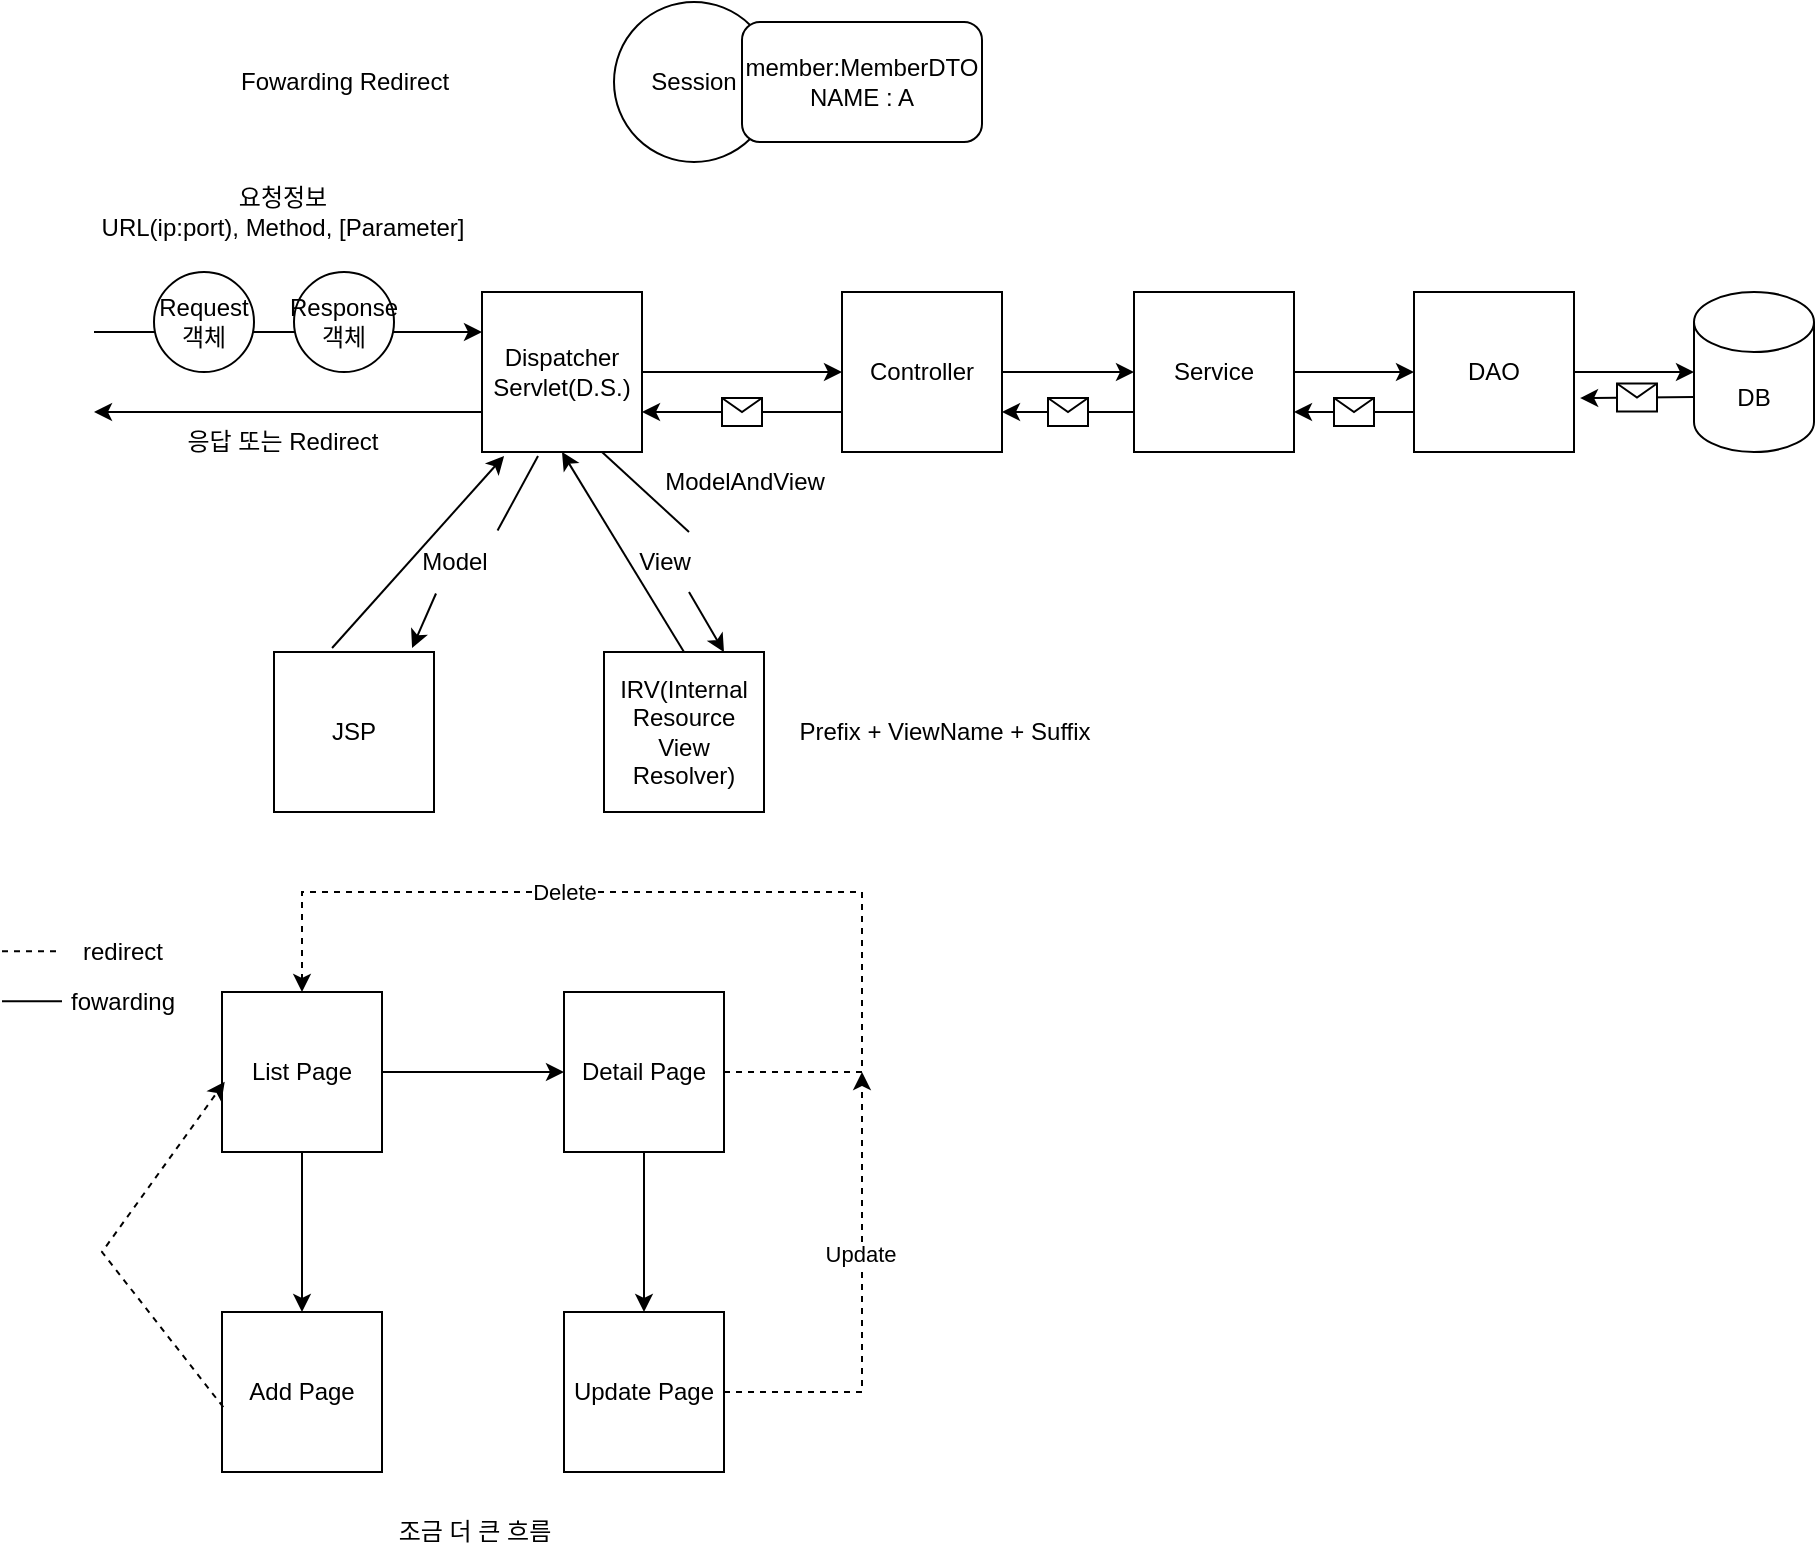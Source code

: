 <mxfile version="20.8.20" type="github" pages="4">
  <diagram name="Flow" id="SFtcmK7Nqqrt-ngyzojN">
    <mxGraphModel dx="704" dy="571" grid="1" gridSize="10" guides="1" tooltips="1" connect="1" arrows="1" fold="1" page="1" pageScale="1" pageWidth="1169" pageHeight="827" math="0" shadow="0">
      <root>
        <mxCell id="0" />
        <mxCell id="1" parent="0" />
        <mxCell id="UZKCKIMM1cQln6kZ_rzy-1" value="DB" style="shape=cylinder3;whiteSpace=wrap;html=1;boundedLbl=1;backgroundOutline=1;size=15;" parent="1" vertex="1">
          <mxGeometry x="876" y="170" width="60" height="80" as="geometry" />
        </mxCell>
        <mxCell id="UZKCKIMM1cQln6kZ_rzy-2" value="DAO" style="whiteSpace=wrap;html=1;aspect=fixed;" parent="1" vertex="1">
          <mxGeometry x="736" y="170" width="80" height="80" as="geometry" />
        </mxCell>
        <mxCell id="UZKCKIMM1cQln6kZ_rzy-3" value="Service" style="whiteSpace=wrap;html=1;aspect=fixed;" parent="1" vertex="1">
          <mxGeometry x="596" y="170" width="80" height="80" as="geometry" />
        </mxCell>
        <mxCell id="UZKCKIMM1cQln6kZ_rzy-4" value="JSP" style="whiteSpace=wrap;html=1;aspect=fixed;" parent="1" vertex="1">
          <mxGeometry x="166" y="350" width="80" height="80" as="geometry" />
        </mxCell>
        <mxCell id="UZKCKIMM1cQln6kZ_rzy-5" value="Dispatcher Servlet(D.S.)" style="whiteSpace=wrap;html=1;aspect=fixed;" parent="1" vertex="1">
          <mxGeometry x="270" y="170" width="80" height="80" as="geometry" />
        </mxCell>
        <mxCell id="UZKCKIMM1cQln6kZ_rzy-6" value="IRV(Internal Resource View Resolver)" style="whiteSpace=wrap;html=1;aspect=fixed;" parent="1" vertex="1">
          <mxGeometry x="331" y="350" width="80" height="80" as="geometry" />
        </mxCell>
        <mxCell id="UZKCKIMM1cQln6kZ_rzy-7" value="" style="endArrow=classic;html=1;rounded=0;startArrow=none;" parent="1" source="UZKCKIMM1cQln6kZ_rzy-10" edge="1">
          <mxGeometry width="50" height="50" relative="1" as="geometry">
            <mxPoint x="476" y="260" as="sourcePoint" />
            <mxPoint x="516" y="210" as="targetPoint" />
          </mxGeometry>
        </mxCell>
        <mxCell id="UZKCKIMM1cQln6kZ_rzy-8" value="" style="endArrow=classic;html=1;rounded=0;exitX=0;exitY=0;exitDx=0;exitDy=52.5;exitPerimeter=0;entryX=1.038;entryY=0.663;entryDx=0;entryDy=0;entryPerimeter=0;" parent="1" source="UZKCKIMM1cQln6kZ_rzy-1" target="UZKCKIMM1cQln6kZ_rzy-2" edge="1">
          <mxGeometry relative="1" as="geometry">
            <mxPoint x="696" y="360" as="sourcePoint" />
            <mxPoint x="796" y="360" as="targetPoint" />
          </mxGeometry>
        </mxCell>
        <mxCell id="UZKCKIMM1cQln6kZ_rzy-9" value="" style="shape=message;html=1;outlineConnect=0;" parent="UZKCKIMM1cQln6kZ_rzy-8" vertex="1">
          <mxGeometry width="20" height="14" relative="1" as="geometry">
            <mxPoint x="-10" y="-7" as="offset" />
          </mxGeometry>
        </mxCell>
        <mxCell id="UZKCKIMM1cQln6kZ_rzy-10" value="Controller" style="whiteSpace=wrap;html=1;aspect=fixed;" parent="1" vertex="1">
          <mxGeometry x="450" y="170" width="80" height="80" as="geometry" />
        </mxCell>
        <mxCell id="UZKCKIMM1cQln6kZ_rzy-11" value="" style="endArrow=classic;html=1;rounded=0;entryX=0;entryY=0.5;entryDx=0;entryDy=0;" parent="1" source="UZKCKIMM1cQln6kZ_rzy-5" target="UZKCKIMM1cQln6kZ_rzy-10" edge="1">
          <mxGeometry width="50" height="50" relative="1" as="geometry">
            <mxPoint x="396" y="260" as="sourcePoint" />
            <mxPoint x="446" y="210" as="targetPoint" />
          </mxGeometry>
        </mxCell>
        <mxCell id="UZKCKIMM1cQln6kZ_rzy-12" value="" style="endArrow=classic;html=1;rounded=0;entryX=0;entryY=0.5;entryDx=0;entryDy=0;" parent="1" source="UZKCKIMM1cQln6kZ_rzy-10" target="UZKCKIMM1cQln6kZ_rzy-3" edge="1">
          <mxGeometry width="50" height="50" relative="1" as="geometry">
            <mxPoint x="530" y="260" as="sourcePoint" />
            <mxPoint x="596" y="210" as="targetPoint" />
          </mxGeometry>
        </mxCell>
        <mxCell id="UZKCKIMM1cQln6kZ_rzy-13" value="" style="endArrow=classic;html=1;rounded=0;entryX=0;entryY=0.5;entryDx=0;entryDy=0;" parent="1" source="UZKCKIMM1cQln6kZ_rzy-3" target="UZKCKIMM1cQln6kZ_rzy-2" edge="1">
          <mxGeometry width="50" height="50" relative="1" as="geometry">
            <mxPoint x="676" y="260" as="sourcePoint" />
            <mxPoint x="736" y="210" as="targetPoint" />
          </mxGeometry>
        </mxCell>
        <mxCell id="UZKCKIMM1cQln6kZ_rzy-14" value="" style="endArrow=classic;html=1;rounded=0;entryX=0;entryY=0.5;entryDx=0;entryDy=0;entryPerimeter=0;" parent="1" source="UZKCKIMM1cQln6kZ_rzy-2" target="UZKCKIMM1cQln6kZ_rzy-1" edge="1">
          <mxGeometry width="50" height="50" relative="1" as="geometry">
            <mxPoint x="816" y="260" as="sourcePoint" />
            <mxPoint x="886.711" y="210" as="targetPoint" />
          </mxGeometry>
        </mxCell>
        <mxCell id="UZKCKIMM1cQln6kZ_rzy-15" value="" style="endArrow=classic;html=1;rounded=0;exitX=0;exitY=0.75;exitDx=0;exitDy=0;entryX=1;entryY=0.75;entryDx=0;entryDy=0;" parent="1" source="UZKCKIMM1cQln6kZ_rzy-2" target="UZKCKIMM1cQln6kZ_rzy-3" edge="1">
          <mxGeometry relative="1" as="geometry">
            <mxPoint x="686" y="310" as="sourcePoint" />
            <mxPoint x="786" y="310" as="targetPoint" />
          </mxGeometry>
        </mxCell>
        <mxCell id="UZKCKIMM1cQln6kZ_rzy-16" value="" style="shape=message;html=1;outlineConnect=0;" parent="UZKCKIMM1cQln6kZ_rzy-15" vertex="1">
          <mxGeometry width="20" height="14" relative="1" as="geometry">
            <mxPoint x="-10" y="-7" as="offset" />
          </mxGeometry>
        </mxCell>
        <mxCell id="UZKCKIMM1cQln6kZ_rzy-17" value="" style="endArrow=classic;html=1;rounded=0;exitX=0;exitY=0.75;exitDx=0;exitDy=0;entryX=1;entryY=0.75;entryDx=0;entryDy=0;" parent="1" source="UZKCKIMM1cQln6kZ_rzy-3" target="UZKCKIMM1cQln6kZ_rzy-10" edge="1">
          <mxGeometry relative="1" as="geometry">
            <mxPoint x="686" y="310" as="sourcePoint" />
            <mxPoint x="786" y="310" as="targetPoint" />
          </mxGeometry>
        </mxCell>
        <mxCell id="UZKCKIMM1cQln6kZ_rzy-18" value="" style="shape=message;html=1;outlineConnect=0;" parent="UZKCKIMM1cQln6kZ_rzy-17" vertex="1">
          <mxGeometry width="20" height="14" relative="1" as="geometry">
            <mxPoint x="-10" y="-7" as="offset" />
          </mxGeometry>
        </mxCell>
        <mxCell id="UZKCKIMM1cQln6kZ_rzy-19" value="" style="endArrow=classic;html=1;rounded=0;exitX=0;exitY=0.75;exitDx=0;exitDy=0;entryX=1;entryY=0.75;entryDx=0;entryDy=0;" parent="1" source="UZKCKIMM1cQln6kZ_rzy-10" target="UZKCKIMM1cQln6kZ_rzy-5" edge="1">
          <mxGeometry relative="1" as="geometry">
            <mxPoint x="686" y="310" as="sourcePoint" />
            <mxPoint x="786" y="310" as="targetPoint" />
          </mxGeometry>
        </mxCell>
        <mxCell id="UZKCKIMM1cQln6kZ_rzy-20" value="" style="shape=message;html=1;outlineConnect=0;" parent="UZKCKIMM1cQln6kZ_rzy-19" vertex="1">
          <mxGeometry width="20" height="14" relative="1" as="geometry">
            <mxPoint x="-10" y="-7" as="offset" />
          </mxGeometry>
        </mxCell>
        <mxCell id="UZKCKIMM1cQln6kZ_rzy-21" value="ModelAndView" style="text;html=1;align=center;verticalAlign=middle;resizable=0;points=[];autosize=1;strokeColor=none;fillColor=none;" parent="1" vertex="1">
          <mxGeometry x="351" y="250" width="100" height="30" as="geometry" />
        </mxCell>
        <mxCell id="UZKCKIMM1cQln6kZ_rzy-22" value="" style="endArrow=classic;html=1;rounded=0;exitX=0.75;exitY=1;exitDx=0;exitDy=0;entryX=0.75;entryY=0;entryDx=0;entryDy=0;startArrow=none;" parent="1" source="UZKCKIMM1cQln6kZ_rzy-27" target="UZKCKIMM1cQln6kZ_rzy-6" edge="1">
          <mxGeometry width="50" height="50" relative="1" as="geometry">
            <mxPoint x="716" y="340" as="sourcePoint" />
            <mxPoint x="386" y="350" as="targetPoint" />
          </mxGeometry>
        </mxCell>
        <mxCell id="UZKCKIMM1cQln6kZ_rzy-23" value="Prefix + ViewName + Suffix" style="text;html=1;align=center;verticalAlign=middle;resizable=0;points=[];autosize=1;strokeColor=none;fillColor=none;" parent="1" vertex="1">
          <mxGeometry x="416" y="375" width="170" height="30" as="geometry" />
        </mxCell>
        <mxCell id="UZKCKIMM1cQln6kZ_rzy-24" value="" style="endArrow=classic;html=1;rounded=0;exitX=0.5;exitY=0;exitDx=0;exitDy=0;exitPerimeter=0;entryX=0.5;entryY=1;entryDx=0;entryDy=0;" parent="1" source="UZKCKIMM1cQln6kZ_rzy-6" target="UZKCKIMM1cQln6kZ_rzy-5" edge="1">
          <mxGeometry width="50" height="50" relative="1" as="geometry">
            <mxPoint x="716" y="340" as="sourcePoint" />
            <mxPoint x="766" y="290" as="targetPoint" />
          </mxGeometry>
        </mxCell>
        <mxCell id="UZKCKIMM1cQln6kZ_rzy-25" value="" style="endArrow=classic;html=1;rounded=0;exitX=0.35;exitY=1.025;exitDx=0;exitDy=0;entryX=0.863;entryY=-0.025;entryDx=0;entryDy=0;exitPerimeter=0;entryPerimeter=0;startArrow=none;" parent="1" source="UZKCKIMM1cQln6kZ_rzy-29" target="UZKCKIMM1cQln6kZ_rzy-4" edge="1">
          <mxGeometry width="50" height="50" relative="1" as="geometry">
            <mxPoint x="716" y="340" as="sourcePoint" />
            <mxPoint x="766" y="290" as="targetPoint" />
          </mxGeometry>
        </mxCell>
        <mxCell id="UZKCKIMM1cQln6kZ_rzy-26" value="" style="endArrow=none;html=1;rounded=0;exitX=0.75;exitY=1;exitDx=0;exitDy=0;entryX=0.75;entryY=0;entryDx=0;entryDy=0;" parent="1" source="UZKCKIMM1cQln6kZ_rzy-5" target="UZKCKIMM1cQln6kZ_rzy-27" edge="1">
          <mxGeometry width="50" height="50" relative="1" as="geometry">
            <mxPoint x="330" y="250" as="sourcePoint" />
            <mxPoint x="391" y="350" as="targetPoint" />
          </mxGeometry>
        </mxCell>
        <mxCell id="UZKCKIMM1cQln6kZ_rzy-27" value="View" style="text;html=1;align=center;verticalAlign=middle;resizable=0;points=[];autosize=1;strokeColor=none;fillColor=none;" parent="1" vertex="1">
          <mxGeometry x="336" y="290" width="50" height="30" as="geometry" />
        </mxCell>
        <mxCell id="UZKCKIMM1cQln6kZ_rzy-28" value="" style="endArrow=none;html=1;rounded=0;exitX=0.35;exitY=1.025;exitDx=0;exitDy=0;entryX=0.863;entryY=-0.025;entryDx=0;entryDy=0;exitPerimeter=0;entryPerimeter=0;" parent="1" source="UZKCKIMM1cQln6kZ_rzy-5" target="UZKCKIMM1cQln6kZ_rzy-29" edge="1">
          <mxGeometry width="50" height="50" relative="1" as="geometry">
            <mxPoint x="298" y="252" as="sourcePoint" />
            <mxPoint x="235.04" y="348" as="targetPoint" />
          </mxGeometry>
        </mxCell>
        <mxCell id="UZKCKIMM1cQln6kZ_rzy-29" value="Model" style="text;html=1;align=center;verticalAlign=middle;resizable=0;points=[];autosize=1;strokeColor=none;fillColor=none;" parent="1" vertex="1">
          <mxGeometry x="226" y="290" width="60" height="30" as="geometry" />
        </mxCell>
        <mxCell id="UZKCKIMM1cQln6kZ_rzy-30" value="" style="endArrow=classic;html=1;rounded=0;exitX=0.363;exitY=-0.025;exitDx=0;exitDy=0;exitPerimeter=0;entryX=0.138;entryY=1.025;entryDx=0;entryDy=0;entryPerimeter=0;" parent="1" source="UZKCKIMM1cQln6kZ_rzy-4" target="UZKCKIMM1cQln6kZ_rzy-5" edge="1">
          <mxGeometry width="50" height="50" relative="1" as="geometry">
            <mxPoint x="176" y="320" as="sourcePoint" />
            <mxPoint x="226" y="270" as="targetPoint" />
          </mxGeometry>
        </mxCell>
        <mxCell id="UZKCKIMM1cQln6kZ_rzy-31" value="" style="endArrow=classic;html=1;rounded=0;exitX=0;exitY=0.75;exitDx=0;exitDy=0;" parent="1" source="UZKCKIMM1cQln6kZ_rzy-5" edge="1">
          <mxGeometry width="50" height="50" relative="1" as="geometry">
            <mxPoint x="716" y="340" as="sourcePoint" />
            <mxPoint x="76" y="230" as="targetPoint" />
          </mxGeometry>
        </mxCell>
        <mxCell id="UZKCKIMM1cQln6kZ_rzy-32" value="" style="endArrow=classic;html=1;rounded=0;entryX=0;entryY=0.25;entryDx=0;entryDy=0;" parent="1" target="UZKCKIMM1cQln6kZ_rzy-5" edge="1">
          <mxGeometry width="50" height="50" relative="1" as="geometry">
            <mxPoint x="76" y="190" as="sourcePoint" />
            <mxPoint x="676" y="250" as="targetPoint" />
          </mxGeometry>
        </mxCell>
        <mxCell id="UZKCKIMM1cQln6kZ_rzy-33" value="요청정보&lt;br&gt;URL(ip:port), Method, [Parameter]" style="text;html=1;align=center;verticalAlign=middle;resizable=0;points=[];autosize=1;strokeColor=none;fillColor=none;" parent="1" vertex="1">
          <mxGeometry x="70" y="110" width="200" height="40" as="geometry" />
        </mxCell>
        <mxCell id="UZKCKIMM1cQln6kZ_rzy-34" value="Request&lt;br&gt;객체" style="ellipse;whiteSpace=wrap;html=1;aspect=fixed;" parent="1" vertex="1">
          <mxGeometry x="106" y="160" width="50" height="50" as="geometry" />
        </mxCell>
        <mxCell id="UZKCKIMM1cQln6kZ_rzy-35" value="Response&lt;br&gt;객체" style="ellipse;whiteSpace=wrap;html=1;aspect=fixed;" parent="1" vertex="1">
          <mxGeometry x="176" y="160" width="50" height="50" as="geometry" />
        </mxCell>
        <mxCell id="UZKCKIMM1cQln6kZ_rzy-36" value="Fowarding Redirect" style="text;html=1;align=center;verticalAlign=middle;resizable=0;points=[];autosize=1;strokeColor=none;fillColor=none;" parent="1" vertex="1">
          <mxGeometry x="136" y="50" width="130" height="30" as="geometry" />
        </mxCell>
        <mxCell id="UZKCKIMM1cQln6kZ_rzy-37" value="응답 또는 Redirect" style="text;html=1;align=center;verticalAlign=middle;resizable=0;points=[];autosize=1;strokeColor=none;fillColor=none;" parent="1" vertex="1">
          <mxGeometry x="110" y="230" width="120" height="30" as="geometry" />
        </mxCell>
        <mxCell id="UZKCKIMM1cQln6kZ_rzy-38" value="" style="edgeStyle=orthogonalEdgeStyle;rounded=0;orthogonalLoop=1;jettySize=auto;html=1;" parent="1" source="UZKCKIMM1cQln6kZ_rzy-40" target="UZKCKIMM1cQln6kZ_rzy-42" edge="1">
          <mxGeometry relative="1" as="geometry" />
        </mxCell>
        <mxCell id="UZKCKIMM1cQln6kZ_rzy-39" value="" style="edgeStyle=orthogonalEdgeStyle;rounded=0;orthogonalLoop=1;jettySize=auto;html=1;" parent="1" source="UZKCKIMM1cQln6kZ_rzy-40" target="UZKCKIMM1cQln6kZ_rzy-43" edge="1">
          <mxGeometry relative="1" as="geometry" />
        </mxCell>
        <mxCell id="UZKCKIMM1cQln6kZ_rzy-40" value="List Page" style="whiteSpace=wrap;html=1;aspect=fixed;" parent="1" vertex="1">
          <mxGeometry x="140" y="520" width="80" height="80" as="geometry" />
        </mxCell>
        <mxCell id="UZKCKIMM1cQln6kZ_rzy-41" value="" style="edgeStyle=orthogonalEdgeStyle;rounded=0;orthogonalLoop=1;jettySize=auto;html=1;" parent="1" source="UZKCKIMM1cQln6kZ_rzy-42" target="UZKCKIMM1cQln6kZ_rzy-47" edge="1">
          <mxGeometry relative="1" as="geometry" />
        </mxCell>
        <mxCell id="UZKCKIMM1cQln6kZ_rzy-42" value="Detail Page" style="whiteSpace=wrap;html=1;aspect=fixed;" parent="1" vertex="1">
          <mxGeometry x="311" y="520" width="80" height="80" as="geometry" />
        </mxCell>
        <mxCell id="UZKCKIMM1cQln6kZ_rzy-43" value="Add Page" style="whiteSpace=wrap;html=1;aspect=fixed;" parent="1" vertex="1">
          <mxGeometry x="140" y="680" width="80" height="80" as="geometry" />
        </mxCell>
        <mxCell id="UZKCKIMM1cQln6kZ_rzy-44" value="" style="endArrow=classic;html=1;rounded=0;exitX=0.008;exitY=0.595;exitDx=0;exitDy=0;exitPerimeter=0;entryX=0.017;entryY=0.561;entryDx=0;entryDy=0;entryPerimeter=0;dashed=1;" parent="1" source="UZKCKIMM1cQln6kZ_rzy-43" target="UZKCKIMM1cQln6kZ_rzy-40" edge="1">
          <mxGeometry width="50" height="50" relative="1" as="geometry">
            <mxPoint x="140" y="720" as="sourcePoint" />
            <mxPoint x="190" y="670" as="targetPoint" />
            <Array as="points">
              <mxPoint x="80" y="650" />
            </Array>
          </mxGeometry>
        </mxCell>
        <mxCell id="UZKCKIMM1cQln6kZ_rzy-45" value="" style="endArrow=classic;html=1;rounded=0;dashed=1;exitX=1;exitY=0.5;exitDx=0;exitDy=0;entryX=0.5;entryY=0;entryDx=0;entryDy=0;" parent="1" source="UZKCKIMM1cQln6kZ_rzy-42" target="UZKCKIMM1cQln6kZ_rzy-40" edge="1">
          <mxGeometry width="50" height="50" relative="1" as="geometry">
            <mxPoint x="391" y="560" as="sourcePoint" />
            <mxPoint x="441" y="510" as="targetPoint" />
            <Array as="points">
              <mxPoint x="460" y="560" />
              <mxPoint x="460" y="470" />
              <mxPoint x="180" y="470" />
            </Array>
          </mxGeometry>
        </mxCell>
        <mxCell id="UZKCKIMM1cQln6kZ_rzy-46" value="Delete" style="edgeLabel;html=1;align=center;verticalAlign=middle;resizable=0;points=[];" parent="UZKCKIMM1cQln6kZ_rzy-45" vertex="1" connectable="0">
          <mxGeometry x="0.325" relative="1" as="geometry">
            <mxPoint x="16" as="offset" />
          </mxGeometry>
        </mxCell>
        <mxCell id="UZKCKIMM1cQln6kZ_rzy-47" value="Update Page" style="whiteSpace=wrap;html=1;aspect=fixed;" parent="1" vertex="1">
          <mxGeometry x="311" y="680" width="80" height="80" as="geometry" />
        </mxCell>
        <mxCell id="UZKCKIMM1cQln6kZ_rzy-48" value="" style="endArrow=none;html=1;rounded=0;dashed=1;" parent="1" edge="1">
          <mxGeometry width="50" height="50" relative="1" as="geometry">
            <mxPoint x="30" y="499.66" as="sourcePoint" />
            <mxPoint x="60" y="499.66" as="targetPoint" />
          </mxGeometry>
        </mxCell>
        <mxCell id="UZKCKIMM1cQln6kZ_rzy-49" value="redirect" style="text;html=1;align=center;verticalAlign=middle;resizable=0;points=[];autosize=1;strokeColor=none;fillColor=none;" parent="1" vertex="1">
          <mxGeometry x="60" y="485" width="60" height="30" as="geometry" />
        </mxCell>
        <mxCell id="UZKCKIMM1cQln6kZ_rzy-50" value="" style="endArrow=classic;html=1;rounded=0;dashed=1;exitX=1;exitY=0.5;exitDx=0;exitDy=0;" parent="1" source="UZKCKIMM1cQln6kZ_rzy-47" edge="1">
          <mxGeometry width="50" height="50" relative="1" as="geometry">
            <mxPoint x="391" y="720" as="sourcePoint" />
            <mxPoint x="460" y="560" as="targetPoint" />
            <Array as="points">
              <mxPoint x="460" y="720" />
            </Array>
          </mxGeometry>
        </mxCell>
        <mxCell id="UZKCKIMM1cQln6kZ_rzy-51" value="Update" style="edgeLabel;html=1;align=center;verticalAlign=middle;resizable=0;points=[];" parent="UZKCKIMM1cQln6kZ_rzy-50" vertex="1" connectable="0">
          <mxGeometry x="0.211" y="1" relative="1" as="geometry">
            <mxPoint as="offset" />
          </mxGeometry>
        </mxCell>
        <mxCell id="UZKCKIMM1cQln6kZ_rzy-52" value="" style="endArrow=none;html=1;rounded=0;" parent="1" edge="1">
          <mxGeometry width="50" height="50" relative="1" as="geometry">
            <mxPoint x="30" y="524.66" as="sourcePoint" />
            <mxPoint x="60" y="524.66" as="targetPoint" />
          </mxGeometry>
        </mxCell>
        <mxCell id="UZKCKIMM1cQln6kZ_rzy-53" value="fowarding" style="text;html=1;align=center;verticalAlign=middle;resizable=0;points=[];autosize=1;strokeColor=none;fillColor=none;" parent="1" vertex="1">
          <mxGeometry x="50" y="510" width="80" height="30" as="geometry" />
        </mxCell>
        <mxCell id="UZKCKIMM1cQln6kZ_rzy-54" value="조금 더 큰 흐름" style="text;html=1;align=center;verticalAlign=middle;resizable=0;points=[];autosize=1;strokeColor=none;fillColor=none;" parent="1" vertex="1">
          <mxGeometry x="211" y="775" width="110" height="30" as="geometry" />
        </mxCell>
        <mxCell id="ZMDJ8Z7MwRsi8SXzyfe7-2" value="Session" style="ellipse;whiteSpace=wrap;html=1;" vertex="1" parent="1">
          <mxGeometry x="336" y="25" width="80" height="80" as="geometry" />
        </mxCell>
        <mxCell id="ZMDJ8Z7MwRsi8SXzyfe7-4" value="member:MemberDTO&lt;br&gt;NAME : A" style="rounded=1;whiteSpace=wrap;html=1;" vertex="1" parent="1">
          <mxGeometry x="400" y="35" width="120" height="60" as="geometry" />
        </mxCell>
      </root>
    </mxGraphModel>
  </diagram>
  <diagram name="Class Diagram - Product" id="oJIKgDH8NWRH0oZ029Za">
    <mxGraphModel dx="1434" dy="756" grid="1" gridSize="10" guides="1" tooltips="1" connect="1" arrows="1" fold="1" page="1" pageScale="1" pageWidth="1169" pageHeight="827" math="0" shadow="0">
      <root>
        <mxCell id="0" />
        <mxCell id="1" parent="0" />
        <mxCell id="afDt_r49-M6QYHOoE6Rl-1" value="ProductDAO" style="swimlane;fontStyle=1;align=center;verticalAlign=top;childLayout=stackLayout;horizontal=1;startSize=26;horizontalStack=0;resizeParent=1;resizeParentMax=0;resizeLast=0;collapsible=1;marginBottom=0;" parent="1" vertex="1">
          <mxGeometry x="770" y="130" width="260" height="190" as="geometry" />
        </mxCell>
        <mxCell id="afDt_r49-M6QYHOoE6Rl-2" value="- sqlSession: SqlSession&#xa;- NAMESPACE : String" style="text;strokeColor=none;fillColor=none;align=left;verticalAlign=top;spacingLeft=4;spacingRight=4;overflow=hidden;rotatable=0;points=[[0,0.5],[1,0.5]];portConstraint=eastwest;" parent="afDt_r49-M6QYHOoE6Rl-1" vertex="1">
          <mxGeometry y="26" width="260" height="44" as="geometry" />
        </mxCell>
        <mxCell id="afDt_r49-M6QYHOoE6Rl-3" value="" style="line;strokeWidth=1;fillColor=none;align=left;verticalAlign=middle;spacingTop=-1;spacingLeft=3;spacingRight=3;rotatable=0;labelPosition=right;points=[];portConstraint=eastwest;strokeColor=inherit;" parent="afDt_r49-M6QYHOoE6Rl-1" vertex="1">
          <mxGeometry y="70" width="260" height="10" as="geometry" />
        </mxCell>
        <mxCell id="afDt_r49-M6QYHOoE6Rl-4" value="+ getProductList(): List&lt;ProductDTO&gt;&#xa;+ getProductDetail(ProductDTO): ProductDTO&#xa;+ setProductAdd(ProductDTO): int" style="text;strokeColor=none;fillColor=none;align=left;verticalAlign=top;spacingLeft=4;spacingRight=4;overflow=hidden;rotatable=0;points=[[0,0.5],[1,0.5]];portConstraint=eastwest;" parent="afDt_r49-M6QYHOoE6Rl-1" vertex="1">
          <mxGeometry y="80" width="260" height="110" as="geometry" />
        </mxCell>
        <mxCell id="afDt_r49-M6QYHOoE6Rl-5" value="&lt;font style=&quot;font-size: 24px;&quot;&gt;Class Diagram&lt;/font&gt;" style="text;html=1;align=center;verticalAlign=middle;resizable=0;points=[];autosize=1;strokeColor=none;fillColor=none;" parent="1" vertex="1">
          <mxGeometry x="40" y="40" width="180" height="40" as="geometry" />
        </mxCell>
        <mxCell id="afDt_r49-M6QYHOoE6Rl-6" value="&lt;font style=&quot;font-size: 12px;&quot;&gt;Product&lt;br&gt;&lt;/font&gt;" style="text;html=1;align=center;verticalAlign=middle;resizable=0;points=[];autosize=1;strokeColor=none;fillColor=none;fontSize=24;" parent="1" vertex="1">
          <mxGeometry x="40" y="80" width="60" height="40" as="geometry" />
        </mxCell>
        <mxCell id="afDt_r49-M6QYHOoE6Rl-8" value="ProductService" style="swimlane;fontStyle=1;align=center;verticalAlign=top;childLayout=stackLayout;horizontal=1;startSize=26;horizontalStack=0;resizeParent=1;resizeParentMax=0;resizeLast=0;collapsible=1;marginBottom=0;fontSize=12;" parent="1" vertex="1">
          <mxGeometry x="370" y="130" width="340" height="200" as="geometry" />
        </mxCell>
        <mxCell id="afDt_r49-M6QYHOoE6Rl-9" value="- ProductDAO: ProductDAO" style="text;strokeColor=none;fillColor=none;align=left;verticalAlign=top;spacingLeft=4;spacingRight=4;overflow=hidden;rotatable=0;points=[[0,0.5],[1,0.5]];portConstraint=eastwest;fontSize=12;" parent="afDt_r49-M6QYHOoE6Rl-8" vertex="1">
          <mxGeometry y="26" width="340" height="26" as="geometry" />
        </mxCell>
        <mxCell id="afDt_r49-M6QYHOoE6Rl-10" value="" style="line;strokeWidth=1;fillColor=none;align=left;verticalAlign=middle;spacingTop=-1;spacingLeft=3;spacingRight=3;rotatable=0;labelPosition=right;points=[];portConstraint=eastwest;strokeColor=inherit;fontSize=12;" parent="afDt_r49-M6QYHOoE6Rl-8" vertex="1">
          <mxGeometry y="52" width="340" height="8" as="geometry" />
        </mxCell>
        <mxCell id="afDt_r49-M6QYHOoE6Rl-11" value="+ getProductList(): List&lt;ProductDTO&gt;&#xa;+ getProductDetail(ProductDTO): ProductDTO&#xa;+ setProductAdd(ProductDTO, List&lt;ProductOptionDTO&gt;): int" style="text;strokeColor=none;fillColor=none;align=left;verticalAlign=top;spacingLeft=4;spacingRight=4;overflow=hidden;rotatable=0;points=[[0,0.5],[1,0.5]];portConstraint=eastwest;fontSize=12;" parent="afDt_r49-M6QYHOoE6Rl-8" vertex="1">
          <mxGeometry y="60" width="340" height="140" as="geometry" />
        </mxCell>
        <mxCell id="afDt_r49-M6QYHOoE6Rl-12" value="ProductController" style="swimlane;fontStyle=1;align=center;verticalAlign=top;childLayout=stackLayout;horizontal=1;startSize=26;horizontalStack=0;resizeParent=1;resizeParentMax=0;resizeLast=0;collapsible=1;marginBottom=0;fontSize=12;" parent="1" vertex="1">
          <mxGeometry x="40" y="130" width="270" height="200" as="geometry" />
        </mxCell>
        <mxCell id="afDt_r49-M6QYHOoE6Rl-13" value="- ProductService: ProductService" style="text;strokeColor=none;fillColor=none;align=left;verticalAlign=top;spacingLeft=4;spacingRight=4;overflow=hidden;rotatable=0;points=[[0,0.5],[1,0.5]];portConstraint=eastwest;fontSize=12;" parent="afDt_r49-M6QYHOoE6Rl-12" vertex="1">
          <mxGeometry y="26" width="270" height="26" as="geometry" />
        </mxCell>
        <mxCell id="afDt_r49-M6QYHOoE6Rl-14" value="" style="line;strokeWidth=1;fillColor=none;align=left;verticalAlign=middle;spacingTop=-1;spacingLeft=3;spacingRight=3;rotatable=0;labelPosition=right;points=[];portConstraint=eastwest;strokeColor=inherit;fontSize=12;" parent="afDt_r49-M6QYHOoE6Rl-12" vertex="1">
          <mxGeometry y="52" width="270" height="8" as="geometry" />
        </mxCell>
        <mxCell id="afDt_r49-M6QYHOoE6Rl-15" value="+ getProductList(): ModelAndView&#xa;+ getProductDetail(ProductDTO): String&#xa;+ setProductAdd(): Void&#xa;+ setProductAdd(ProductDTO): String" style="text;strokeColor=none;fillColor=none;align=left;verticalAlign=top;spacingLeft=4;spacingRight=4;overflow=hidden;rotatable=0;points=[[0,0.5],[1,0.5]];portConstraint=eastwest;fontSize=12;" parent="afDt_r49-M6QYHOoE6Rl-12" vertex="1">
          <mxGeometry y="60" width="270" height="140" as="geometry" />
        </mxCell>
        <mxCell id="afDt_r49-M6QYHOoE6Rl-17" value="" style="edgeStyle=orthogonalEdgeStyle;rounded=0;orthogonalLoop=1;jettySize=auto;html=1;fontSize=12;" parent="1" source="afDt_r49-M6QYHOoE6Rl-15" target="afDt_r49-M6QYHOoE6Rl-11" edge="1">
          <mxGeometry relative="1" as="geometry" />
        </mxCell>
        <mxCell id="afDt_r49-M6QYHOoE6Rl-20" value="ProductControll는&lt;br&gt;ProductService를 참조하겠다&lt;br&gt;= 즉, 필요하다. 의존적이다" style="text;html=1;align=center;verticalAlign=middle;resizable=0;points=[];autosize=1;strokeColor=none;fillColor=none;fontSize=12;" parent="1" vertex="1">
          <mxGeometry x="250" y="330" width="180" height="60" as="geometry" />
        </mxCell>
        <mxCell id="afDt_r49-M6QYHOoE6Rl-21" value="ProductService는&lt;br&gt;ProductDAO를 참조하겠다.&lt;br&gt;= 즉, 필요하다. 의존적이다" style="text;html=1;align=center;verticalAlign=middle;resizable=0;points=[];autosize=1;strokeColor=none;fillColor=none;fontSize=12;" parent="1" vertex="1">
          <mxGeometry x="660" y="329" width="170" height="60" as="geometry" />
        </mxCell>
        <mxCell id="afDt_r49-M6QYHOoE6Rl-37" value="" style="edgeStyle=orthogonalEdgeStyle;rounded=0;orthogonalLoop=1;jettySize=auto;html=1;fontSize=12;" parent="1" source="afDt_r49-M6QYHOoE6Rl-11" target="afDt_r49-M6QYHOoE6Rl-4" edge="1">
          <mxGeometry relative="1" as="geometry" />
        </mxCell>
      </root>
    </mxGraphModel>
  </diagram>
  <diagram name="Class Diagram - Member" id="LSad5rz9S8A5LqyNK1hd">
    <mxGraphModel dx="1434" dy="756" grid="1" gridSize="10" guides="1" tooltips="1" connect="1" arrows="1" fold="1" page="1" pageScale="1" pageWidth="1169" pageHeight="827" math="0" shadow="0">
      <root>
        <mxCell id="0" />
        <mxCell id="1" parent="0" />
        <mxCell id="8meTgkc3xByESBasRRkq-5" value="&lt;font style=&quot;font-size: 24px;&quot;&gt;Class Diagram&lt;/font&gt;" style="text;html=1;align=center;verticalAlign=middle;resizable=0;points=[];autosize=1;strokeColor=none;fillColor=none;" parent="1" vertex="1">
          <mxGeometry x="40" y="40" width="180" height="40" as="geometry" />
        </mxCell>
        <mxCell id="8meTgkc3xByESBasRRkq-19" value="MemberDAO&#xa;" style="swimlane;fontStyle=1;align=center;verticalAlign=top;childLayout=stackLayout;horizontal=1;startSize=26;horizontalStack=0;resizeParent=1;resizeParentMax=0;resizeLast=0;collapsible=1;marginBottom=0;fontSize=12;" parent="1" vertex="1">
          <mxGeometry x="780" y="130" width="260" height="170" as="geometry" />
        </mxCell>
        <mxCell id="8meTgkc3xByESBasRRkq-20" value="- sqlSession: SqlSession&#xa;- NAMESPACE: String" style="text;strokeColor=none;fillColor=none;align=left;verticalAlign=top;spacingLeft=4;spacingRight=4;overflow=hidden;rotatable=0;points=[[0,0.5],[1,0.5]];portConstraint=eastwest;fontSize=12;" parent="8meTgkc3xByESBasRRkq-19" vertex="1">
          <mxGeometry y="26" width="260" height="44" as="geometry" />
        </mxCell>
        <mxCell id="8meTgkc3xByESBasRRkq-21" value="" style="line;strokeWidth=1;fillColor=none;align=left;verticalAlign=middle;spacingTop=-1;spacingLeft=3;spacingRight=3;rotatable=0;labelPosition=right;points=[];portConstraint=eastwest;strokeColor=inherit;fontSize=12;" parent="8meTgkc3xByESBasRRkq-19" vertex="1">
          <mxGeometry y="70" width="260" height="8" as="geometry" />
        </mxCell>
        <mxCell id="8meTgkc3xByESBasRRkq-22" value="+ setMemberAdd(MemberDTO): int" style="text;strokeColor=none;fillColor=none;align=left;verticalAlign=top;spacingLeft=4;spacingRight=4;overflow=hidden;rotatable=0;points=[[0,0.5],[1,0.5]];portConstraint=eastwest;fontSize=12;" parent="8meTgkc3xByESBasRRkq-19" vertex="1">
          <mxGeometry y="78" width="260" height="92" as="geometry" />
        </mxCell>
        <mxCell id="8meTgkc3xByESBasRRkq-23" value="Member" style="text;html=1;align=center;verticalAlign=middle;resizable=0;points=[];autosize=1;strokeColor=none;fillColor=none;fontSize=12;" parent="1" vertex="1">
          <mxGeometry x="40" y="90" width="70" height="30" as="geometry" />
        </mxCell>
        <mxCell id="8meTgkc3xByESBasRRkq-24" value="MemberService" style="swimlane;fontStyle=1;align=center;verticalAlign=top;childLayout=stackLayout;horizontal=1;startSize=26;horizontalStack=0;resizeParent=1;resizeParentMax=0;resizeLast=0;collapsible=1;marginBottom=0;fontSize=12;" parent="1" vertex="1">
          <mxGeometry x="390" y="130" width="330" height="170" as="geometry" />
        </mxCell>
        <mxCell id="8meTgkc3xByESBasRRkq-25" value="- memberDAO: MemberDAO" style="text;strokeColor=none;fillColor=none;align=left;verticalAlign=top;spacingLeft=4;spacingRight=4;overflow=hidden;rotatable=0;points=[[0,0.5],[1,0.5]];portConstraint=eastwest;fontSize=12;" parent="8meTgkc3xByESBasRRkq-24" vertex="1">
          <mxGeometry y="26" width="330" height="26" as="geometry" />
        </mxCell>
        <mxCell id="8meTgkc3xByESBasRRkq-26" value="" style="line;strokeWidth=1;fillColor=none;align=left;verticalAlign=middle;spacingTop=-1;spacingLeft=3;spacingRight=3;rotatable=0;labelPosition=right;points=[];portConstraint=eastwest;strokeColor=inherit;fontSize=12;" parent="8meTgkc3xByESBasRRkq-24" vertex="1">
          <mxGeometry y="52" width="330" height="8" as="geometry" />
        </mxCell>
        <mxCell id="8meTgkc3xByESBasRRkq-27" value="+ setMemberAdd(memberDTO): int" style="text;strokeColor=none;fillColor=none;align=left;verticalAlign=top;spacingLeft=4;spacingRight=4;overflow=hidden;rotatable=0;points=[[0,0.5],[1,0.5]];portConstraint=eastwest;fontSize=12;" parent="8meTgkc3xByESBasRRkq-24" vertex="1">
          <mxGeometry y="60" width="330" height="110" as="geometry" />
        </mxCell>
        <mxCell id="8meTgkc3xByESBasRRkq-28" value="MemberController" style="swimlane;fontStyle=1;align=center;verticalAlign=top;childLayout=stackLayout;horizontal=1;startSize=26;horizontalStack=0;resizeParent=1;resizeParentMax=0;resizeLast=0;collapsible=1;marginBottom=0;fontSize=12;" parent="1" vertex="1">
          <mxGeometry x="50" y="130" width="270" height="170" as="geometry" />
        </mxCell>
        <mxCell id="8meTgkc3xByESBasRRkq-29" value="- memberService: MemberService" style="text;strokeColor=none;fillColor=none;align=left;verticalAlign=top;spacingLeft=4;spacingRight=4;overflow=hidden;rotatable=0;points=[[0,0.5],[1,0.5]];portConstraint=eastwest;fontSize=12;" parent="8meTgkc3xByESBasRRkq-28" vertex="1">
          <mxGeometry y="26" width="270" height="26" as="geometry" />
        </mxCell>
        <mxCell id="8meTgkc3xByESBasRRkq-30" value="" style="line;strokeWidth=1;fillColor=none;align=left;verticalAlign=middle;spacingTop=-1;spacingLeft=3;spacingRight=3;rotatable=0;labelPosition=right;points=[];portConstraint=eastwest;strokeColor=inherit;fontSize=12;" parent="8meTgkc3xByESBasRRkq-28" vertex="1">
          <mxGeometry y="52" width="270" height="8" as="geometry" />
        </mxCell>
        <mxCell id="8meTgkc3xByESBasRRkq-31" value="+ setMemberAdd(): Void&#xa;+ setMemberAdd(MemberDTO): String" style="text;strokeColor=none;fillColor=none;align=left;verticalAlign=top;spacingLeft=4;spacingRight=4;overflow=hidden;rotatable=0;points=[[0,0.5],[1,0.5]];portConstraint=eastwest;fontSize=12;" parent="8meTgkc3xByESBasRRkq-28" vertex="1">
          <mxGeometry y="60" width="270" height="110" as="geometry" />
        </mxCell>
        <mxCell id="8meTgkc3xByESBasRRkq-33" value="" style="edgeStyle=orthogonalEdgeStyle;rounded=0;orthogonalLoop=1;jettySize=auto;html=1;fontSize=12;" parent="1" source="8meTgkc3xByESBasRRkq-31" target="8meTgkc3xByESBasRRkq-27" edge="1">
          <mxGeometry relative="1" as="geometry" />
        </mxCell>
        <mxCell id="8meTgkc3xByESBasRRkq-34" value="" style="edgeStyle=orthogonalEdgeStyle;rounded=0;orthogonalLoop=1;jettySize=auto;html=1;fontSize=12;" parent="1" source="8meTgkc3xByESBasRRkq-27" target="8meTgkc3xByESBasRRkq-22" edge="1">
          <mxGeometry relative="1" as="geometry" />
        </mxCell>
      </root>
    </mxGraphModel>
  </diagram>
  <diagram id="3InIwJ8d-Wb8pKKtj7sz" name="Class Diagram - BankBook">
    <mxGraphModel dx="1434" dy="756" grid="1" gridSize="10" guides="1" tooltips="1" connect="1" arrows="1" fold="1" page="1" pageScale="1" pageWidth="1169" pageHeight="827" math="0" shadow="0">
      <root>
        <mxCell id="0" />
        <mxCell id="1" parent="0" />
        <mxCell id="59W39HSvaZz6ngL0H4Sn-1" value="BankBook" style="text;html=1;align=center;verticalAlign=middle;resizable=0;points=[];autosize=1;strokeColor=none;fillColor=none;" vertex="1" parent="1">
          <mxGeometry x="40" y="90" width="80" height="30" as="geometry" />
        </mxCell>
        <mxCell id="59W39HSvaZz6ngL0H4Sn-2" value="BankBookDAO" style="swimlane;fontStyle=1;align=center;verticalAlign=top;childLayout=stackLayout;horizontal=1;startSize=26;horizontalStack=0;resizeParent=1;resizeParentMax=0;resizeLast=0;collapsible=1;marginBottom=0;" vertex="1" parent="1">
          <mxGeometry x="780" y="131" width="300" height="200" as="geometry" />
        </mxCell>
        <mxCell id="59W39HSvaZz6ngL0H4Sn-3" value="- sqlSession: SqlSession&#xa;- NAMESPACE: String" style="text;strokeColor=none;fillColor=none;align=left;verticalAlign=top;spacingLeft=4;spacingRight=4;overflow=hidden;rotatable=0;points=[[0,0.5],[1,0.5]];portConstraint=eastwest;" vertex="1" parent="59W39HSvaZz6ngL0H4Sn-2">
          <mxGeometry y="26" width="300" height="44" as="geometry" />
        </mxCell>
        <mxCell id="59W39HSvaZz6ngL0H4Sn-4" value="" style="line;strokeWidth=1;fillColor=none;align=left;verticalAlign=middle;spacingTop=-1;spacingLeft=3;spacingRight=3;rotatable=0;labelPosition=right;points=[];portConstraint=eastwest;strokeColor=inherit;" vertex="1" parent="59W39HSvaZz6ngL0H4Sn-2">
          <mxGeometry y="70" width="300" height="8" as="geometry" />
        </mxCell>
        <mxCell id="59W39HSvaZz6ngL0H4Sn-5" value="+ getBankBookList() : List&lt;BankBookDTO&gt;&#xa;+ getBankBookDetail(BankBookDTO): BankBookDTO&#xa;+ setBankBookAdd(BankBookDTO): int&#xa;+ setBankBookUpdate(BankBookDTO): int&#xa;+ setBankBookDelete(BankBookDTO): int" style="text;strokeColor=none;fillColor=none;align=left;verticalAlign=top;spacingLeft=4;spacingRight=4;overflow=hidden;rotatable=0;points=[[0,0.5],[1,0.5]];portConstraint=eastwest;" vertex="1" parent="59W39HSvaZz6ngL0H4Sn-2">
          <mxGeometry y="78" width="300" height="122" as="geometry" />
        </mxCell>
        <mxCell id="59W39HSvaZz6ngL0H4Sn-6" value="BankBookService" style="swimlane;fontStyle=1;align=center;verticalAlign=top;childLayout=stackLayout;horizontal=1;startSize=26;horizontalStack=0;resizeParent=1;resizeParentMax=0;resizeLast=0;collapsible=1;marginBottom=0;" vertex="1" parent="1">
          <mxGeometry x="410" y="131" width="300" height="200" as="geometry" />
        </mxCell>
        <mxCell id="59W39HSvaZz6ngL0H4Sn-7" value="- bankBookDAO: BankBookDAO" style="text;strokeColor=none;fillColor=none;align=left;verticalAlign=top;spacingLeft=4;spacingRight=4;overflow=hidden;rotatable=0;points=[[0,0.5],[1,0.5]];portConstraint=eastwest;" vertex="1" parent="59W39HSvaZz6ngL0H4Sn-6">
          <mxGeometry y="26" width="300" height="44" as="geometry" />
        </mxCell>
        <mxCell id="59W39HSvaZz6ngL0H4Sn-8" value="" style="line;strokeWidth=1;fillColor=none;align=left;verticalAlign=middle;spacingTop=-1;spacingLeft=3;spacingRight=3;rotatable=0;labelPosition=right;points=[];portConstraint=eastwest;strokeColor=inherit;" vertex="1" parent="59W39HSvaZz6ngL0H4Sn-6">
          <mxGeometry y="70" width="300" height="8" as="geometry" />
        </mxCell>
        <mxCell id="59W39HSvaZz6ngL0H4Sn-9" value="+ getBankBookList() : List&lt;BankBookDTO&gt;&#xa;+ getBankBookDetail(BankBookDTO): BankBookDTO&#xa;+ setBankBookAdd(BankBookDTO): int&#xa;+ setBankBookUpdate(BankBookDTO): int&#xa;+ setBankBookDelete(BankBookDTO): int" style="text;strokeColor=none;fillColor=none;align=left;verticalAlign=top;spacingLeft=4;spacingRight=4;overflow=hidden;rotatable=0;points=[[0,0.5],[1,0.5]];portConstraint=eastwest;" vertex="1" parent="59W39HSvaZz6ngL0H4Sn-6">
          <mxGeometry y="78" width="300" height="122" as="geometry" />
        </mxCell>
        <mxCell id="59W39HSvaZz6ngL0H4Sn-10" value="" style="edgeStyle=orthogonalEdgeStyle;rounded=0;orthogonalLoop=1;jettySize=auto;html=1;" edge="1" parent="1" source="59W39HSvaZz6ngL0H4Sn-9" target="59W39HSvaZz6ngL0H4Sn-5">
          <mxGeometry relative="1" as="geometry" />
        </mxCell>
        <mxCell id="59W39HSvaZz6ngL0H4Sn-11" value="BankBookService가 BankBookDAO를 참조하겠다&lt;br&gt;(= BankBookService내에 BankBookDAO객체가 있어야한다)" style="text;html=1;align=center;verticalAlign=middle;resizable=0;points=[];autosize=1;strokeColor=none;fillColor=none;" vertex="1" parent="1">
          <mxGeometry x="570" y="331" width="340" height="40" as="geometry" />
        </mxCell>
        <mxCell id="59W39HSvaZz6ngL0H4Sn-12" value="BankBookController" style="swimlane;fontStyle=1;align=center;verticalAlign=top;childLayout=stackLayout;horizontal=1;startSize=26;horizontalStack=0;resizeParent=1;resizeParentMax=0;resizeLast=0;collapsible=1;marginBottom=0;" vertex="1" parent="1">
          <mxGeometry x="50" y="131" width="300" height="200" as="geometry" />
        </mxCell>
        <mxCell id="59W39HSvaZz6ngL0H4Sn-13" value="- bankBookService: BankBookService" style="text;strokeColor=none;fillColor=none;align=left;verticalAlign=top;spacingLeft=4;spacingRight=4;overflow=hidden;rotatable=0;points=[[0,0.5],[1,0.5]];portConstraint=eastwest;" vertex="1" parent="59W39HSvaZz6ngL0H4Sn-12">
          <mxGeometry y="26" width="300" height="44" as="geometry" />
        </mxCell>
        <mxCell id="59W39HSvaZz6ngL0H4Sn-14" value="" style="line;strokeWidth=1;fillColor=none;align=left;verticalAlign=middle;spacingTop=-1;spacingLeft=3;spacingRight=3;rotatable=0;labelPosition=right;points=[];portConstraint=eastwest;strokeColor=inherit;" vertex="1" parent="59W39HSvaZz6ngL0H4Sn-12">
          <mxGeometry y="70" width="300" height="8" as="geometry" />
        </mxCell>
        <mxCell id="59W39HSvaZz6ngL0H4Sn-15" value="+ getBankBookList() : ModelAndView&#xa;+ getBankBookDetail(BankBookDTO): ModelAndView&#xa;+ setBankBookAdd(BankBookDTO): ModelAndView&#xa;+ setBankBookUpdate(BankBookDTO): ModelAndView&#xa;+ setBankBookDelete(BankBookDTO): ModelAndView" style="text;strokeColor=none;fillColor=none;align=left;verticalAlign=top;spacingLeft=4;spacingRight=4;overflow=hidden;rotatable=0;points=[[0,0.5],[1,0.5]];portConstraint=eastwest;" vertex="1" parent="59W39HSvaZz6ngL0H4Sn-12">
          <mxGeometry y="78" width="300" height="122" as="geometry" />
        </mxCell>
        <mxCell id="59W39HSvaZz6ngL0H4Sn-16" value="Controller의 메서드가 리턴하는 타입&lt;br&gt;- void, String, ModelAndView&lt;br&gt;&lt;br&gt;모두다 같은 타입으로 통일해도 상관없다." style="text;html=1;align=center;verticalAlign=middle;resizable=0;points=[];autosize=1;strokeColor=none;fillColor=none;" vertex="1" parent="1">
          <mxGeometry x="70" y="331" width="240" height="70" as="geometry" />
        </mxCell>
        <mxCell id="59W39HSvaZz6ngL0H4Sn-17" value="" style="edgeStyle=orthogonalEdgeStyle;rounded=0;orthogonalLoop=1;jettySize=auto;html=1;" edge="1" parent="1" source="59W39HSvaZz6ngL0H4Sn-15" target="59W39HSvaZz6ngL0H4Sn-9">
          <mxGeometry relative="1" as="geometry" />
        </mxCell>
        <mxCell id="HUP1ulZKVKruywNHOhGj-1" value="&lt;font style=&quot;font-size: 24px;&quot;&gt;Class Diagram&lt;/font&gt;" style="text;html=1;align=center;verticalAlign=middle;resizable=0;points=[];autosize=1;strokeColor=none;fillColor=none;" vertex="1" parent="1">
          <mxGeometry x="40" y="40" width="180" height="40" as="geometry" />
        </mxCell>
      </root>
    </mxGraphModel>
  </diagram>
</mxfile>
